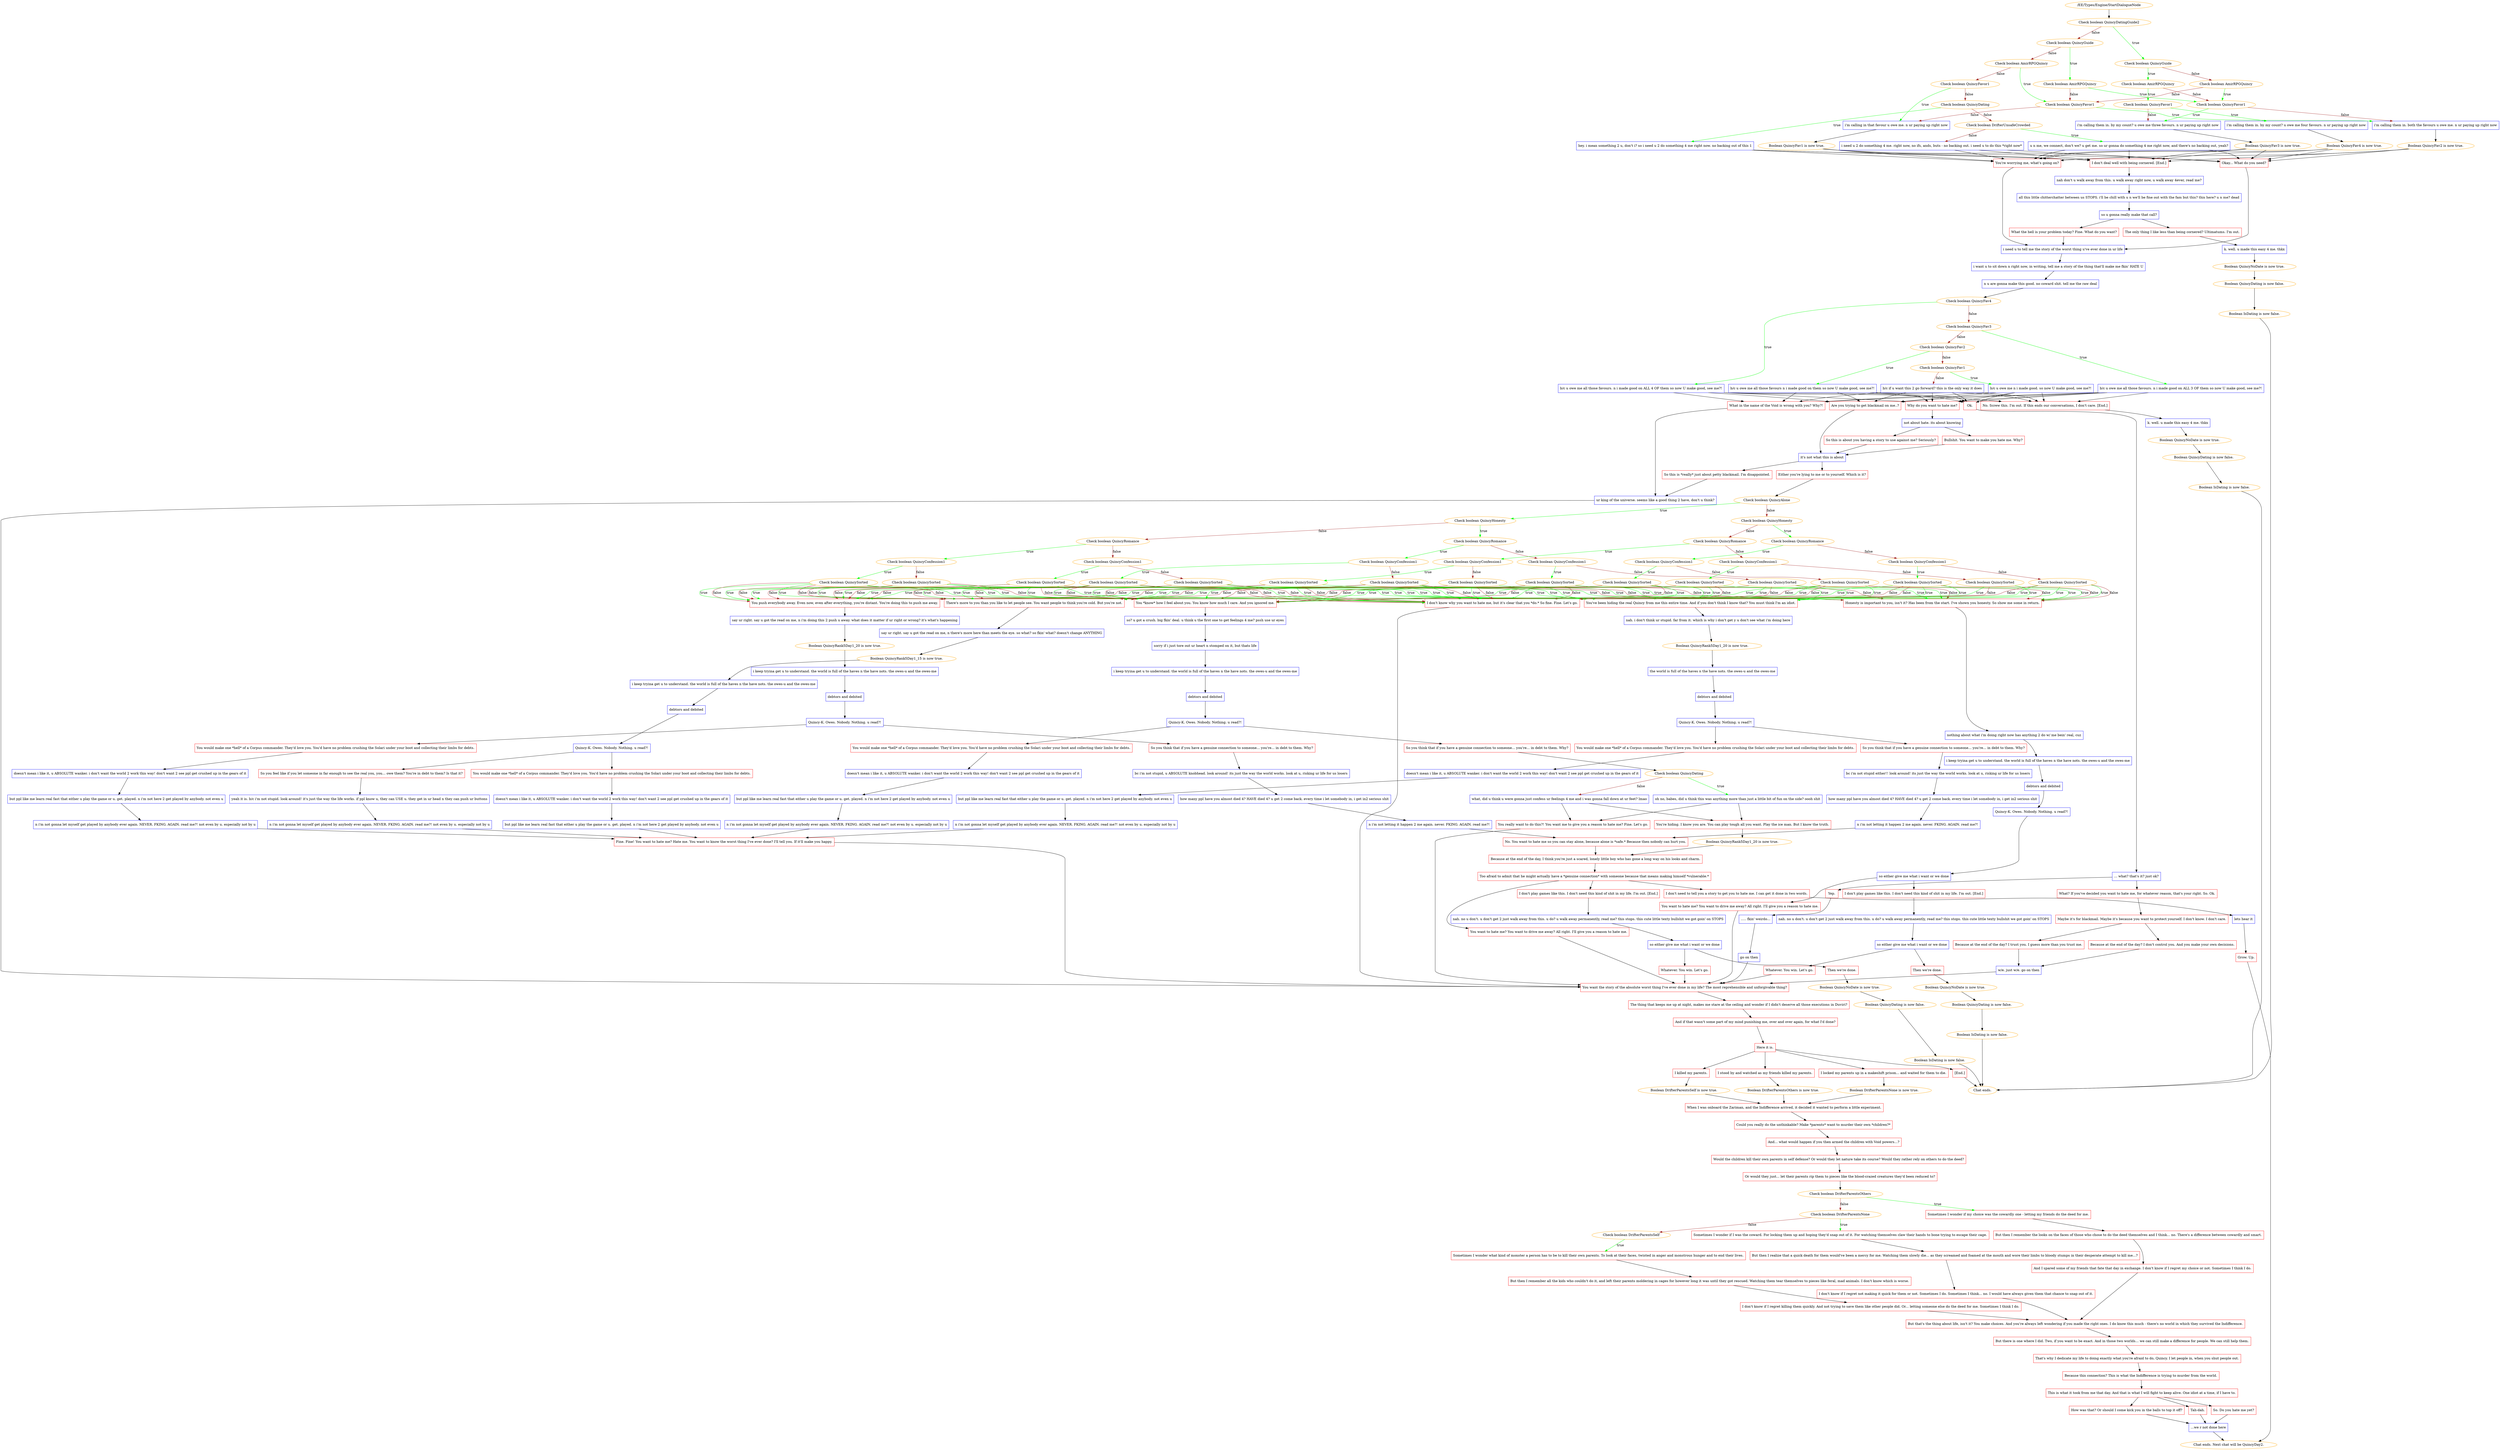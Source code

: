 digraph {
	2762 [label="/EE/Types/Engine/StartDialogueNode",color=orange];
		2762 -> 2763;
	2763 [label="Check boolean QuincyDatingGuide2",color=orange];
		2763 -> 2764 [label=true,color=green];
		2763 -> 2765 [label=false,color=brown];
	2764 [label="Check boolean QuincyGuide",color=orange];
		2764 -> 2766 [label=true,color=green];
		2764 -> 2770 [label=false,color=brown];
	2765 [label="Check boolean QuincyGuide",color=orange];
		2765 -> 2768 [label=true,color=green];
		2765 -> 2776 [label=false,color=brown];
	2766 [label="Check boolean AmirRPGQuincy",color=orange];
		2766 -> 2767 [label=true,color=green];
		2766 -> 2771 [label=false,color=brown];
	2770 [label="Check boolean AmirRPGQuincy",color=orange];
		2770 -> 2771 [label=true,color=green];
		2770 -> 2769 [label=false,color=brown];
	2768 [label="Check boolean AmirRPGQuincy",color=orange];
		2768 -> 2771 [label=true,color=green];
		2768 -> 2769 [label=false,color=brown];
	2776 [label="Check boolean AmirRPGQuincy",color=orange];
		2776 -> 2769 [label=true,color=green];
		2776 -> 2777 [label=false,color=brown];
	2767 [label="Check boolean QuincyFavor1",color=orange];
		2767 -> 2772 [label=true,color=green];
		2767 -> 2773 [label=false,color=brown];
	2771 [label="Check boolean QuincyFavor1",color=orange];
		2771 -> 2773 [label=true,color=green];
		2771 -> 2774 [label=false,color=brown];
	2769 [label="Check boolean QuincyFavor1",color=orange];
		2769 -> 2774 [label=true,color=green];
		2769 -> 2775 [label=false,color=brown];
	2777 [label="Check boolean QuincyFavor1",color=orange];
		2777 -> 2775 [label=true,color=green];
		2777 -> 2778 [label=false,color=brown];
	2772 [label="i'm calling them in. by my count? u owe me four favours. n ur paying up right now",shape=box,color=blue];
		2772 -> 2783;
	2773 [label="i'm calling them in. by my count? u owe me three favours. n ur paying up right now",shape=box,color=blue];
		2773 -> 2784;
	2774 [label="i'm calling them in. both the favours u owe me. n ur paying up right now",shape=box,color=blue];
		2774 -> 2785;
	2775 [label="i'm calling in that favour u owe me. n ur paying up right now",shape=box,color=blue];
		2775 -> 2786;
	2778 [label="Check boolean QuincyDating",color=orange];
		2778 -> 2780 [label=true,color=green];
		2778 -> 2779 [label=false,color=brown];
	2783 [label="Boolean QuincyFav4 is now true.",color=orange];
		2783 -> 2787;
		2783 -> 2788;
		2783 -> 2789;
	2784 [label="Boolean QuincyFav3 is now true.",color=orange];
		2784 -> 2787;
		2784 -> 2788;
		2784 -> 2789;
	2785 [label="Boolean QuincyFav2 is now true.",color=orange];
		2785 -> 2787;
		2785 -> 2788;
		2785 -> 2789;
	2786 [label="Boolean QuincyFav1 is now true.",color=orange];
		2786 -> 2787;
		2786 -> 2788;
		2786 -> 2789;
	2780 [label="hey. i mean something 2 u, don't i? so i need u 2 do something 4 me right now. no backing out of this 1",shape=box,color=blue];
		2780 -> 2787;
		2780 -> 2788;
		2780 -> 2789;
	2779 [label="Check boolean DrifterUnsafeCrowded",color=orange];
		2779 -> 2781 [label=true,color=green];
		2779 -> 2782 [label=false,color=brown];
	2787 [label="You're worrying me, what's going on?",shape=box,color=red];
		2787 -> 2800;
	2788 [label="Okay... What do you need?",shape=box,color=red];
		2788 -> 2800;
	2789 [label="I don't deal well with being cornered. [End.]",shape=box,color=red];
		2789 -> 2790;
	2781 [label="u n me, we connect, don't we? u get me. so ur gonna do something 4 me right now, and there's no backing out, yeah?",shape=box,color=blue];
		2781 -> 2787;
		2781 -> 2788;
		2781 -> 2789;
	2782 [label="i need u 2 do something 4 me. right now, no ifs, ands, buts - no backing out. i need u to do this *right now*",shape=box,color=blue];
		2782 -> 2787;
		2782 -> 2788;
		2782 -> 2789;
	2800 [label="i need u to tell me the story of the worst thing u've ever done in ur life",shape=box,color=blue];
		2800 -> 2801;
	2790 [label="nah don't u walk away from this. u walk away right now, u walk away 4ever, read me?",shape=box,color=blue];
		2790 -> 2792;
	2801 [label="i want u to sit down n right now, in writing, tell me a story of the thing that'll make me fkin' HATE U",shape=box,color=blue];
		2801 -> 2802;
	2792 [label="all this little chitterchatter between us STOPS. i'll be chill with u n we'll be fine out with the fam but this? this here? u n me? dead",shape=box,color=blue];
		2792 -> 2791;
	2802 [label="n u are gonna make this good. no coward shit. tell me the raw deal",shape=box,color=blue];
		2802 -> 2803;
	2791 [label="so u gonna really make that call?",shape=box,color=blue];
		2791 -> 2793;
		2791 -> 2794;
	2803 [label="Check boolean QuincyFav4",color=orange];
		2803 -> 2807 [label=true,color=green];
		2803 -> 2804 [label=false,color=brown];
	2793 [label="What the hell is your problem today? Fine. What do you want?",shape=box,color=red];
		2793 -> 2800;
	2794 [label="The only thing I like less than being cornered? Ultimatums. I'm out.",shape=box,color=red];
		2794 -> 2795;
	2807 [label="b/c u owe me all those favours. n i made good on ALL 4 OF them so now U make good, see me?!",shape=box,color=blue];
		2807 -> 2812;
		2807 -> 2813;
		2807 -> 2814;
		2807 -> 2815;
		2807 -> 2816;
	2804 [label="Check boolean QuincyFav3",color=orange];
		2804 -> 2808 [label=true,color=green];
		2804 -> 2805 [label=false,color=brown];
	2795 [label="k. well. u made this easy 4 me. thkx",shape=box,color=blue];
		2795 -> 2796;
	2812 [label="Why do you want to hate me?",shape=box,color=red];
		2812 -> 2817;
	2813 [label="Are you trying to get blackmail on me..?",shape=box,color=red];
		2813 -> 2838;
	2814 [label="What in the name of the Void is wrong with you? Why?!",shape=box,color=red];
		2814 -> 2831;
	2815 [label="Ok.",shape=box,color=red];
		2815 -> 2820;
	2816 [label="No. Screw this. I'm out. If this ends our conversations, I don't care. [End.]",shape=box,color=red];
		2816 -> 2821;
	2808 [label="b/c u owe me all those favours. n i made good on ALL 3 OF them so now U make good, see me?!",shape=box,color=blue];
		2808 -> 2812;
		2808 -> 2813;
		2808 -> 2814;
		2808 -> 2815;
		2808 -> 2816;
	2805 [label="Check boolean QuincyFav2",color=orange];
		2805 -> 2809 [label=true,color=green];
		2805 -> 2806 [label=false,color=brown];
	2796 [label="Boolean QuincyNoDate is now true.",color=orange];
		2796 -> 2797;
	2817 [label="not about hate. its about knowing",shape=box,color=blue];
		2817 -> 2818;
		2817 -> 2819;
	2838 [label="it's not what this is about",shape=box,color=blue];
		2838 -> 2839;
		2838 -> 2840;
	2831 [label="ur king of the universe. seems like a good thing 2 have, don't u think?",shape=box,color=blue];
		2831 -> 2958;
	2820 [label="... what? that's it? just ok?",shape=box,color=blue];
		2820 -> 2827;
		2820 -> 2826;
	2821 [label="k. well. u made this easy 4 me. thkx",shape=box,color=blue];
		2821 -> 2823;
	2809 [label="b/c u owe me all those favours n i made good on them so now U make good, see me?!",shape=box,color=blue];
		2809 -> 2812;
		2809 -> 2813;
		2809 -> 2814;
		2809 -> 2815;
		2809 -> 2816;
	2806 [label="Check boolean QuincyFav1",color=orange];
		2806 -> 2810 [label=true,color=green];
		2806 -> 2811 [label=false,color=brown];
	2797 [label="Boolean QuincyDating is now false.",color=orange];
		2797 -> 2798;
	2818 [label="Bullshit. You want to make you hate me. Why?",shape=box,color=red];
		2818 -> 2838;
	2819 [label="So this is about you having a story to use against me? Seriously?",shape=box,color=red];
		2819 -> 2838;
	2839 [label="Either you're lying to me or to yourself. Which is it?",shape=box,color=red];
		2839 -> 2841;
	2840 [label="So this is *really* just about petty blackmail. I'm disappointed.",shape=box,color=red];
		2840 -> 2831;
	2958 [label="You want the story of the absolute worst thing I've ever done in my life? The most reprehensible and unforgivable thing?",shape=box,color=red];
		2958 -> 2965;
	2827 [label="What? If you've decided you want to hate me, for whatever reason, that's your right. So. Ok.",shape=box,color=red];
		2827 -> 2833;
	2826 [label="Yep.",shape=box,color=red];
		2826 -> 2828;
	2823 [label="Boolean QuincyNoDate is now true.",color=orange];
		2823 -> 2822;
	2810 [label="b/c u owe me n i made good. so now U make good, see me?!",shape=box,color=blue];
		2810 -> 2812;
		2810 -> 2813;
		2810 -> 2814;
		2810 -> 2815;
		2810 -> 2816;
	2811 [label="b/c if u want this 2 go forward? this is the only way it does",shape=box,color=blue];
		2811 -> 2812;
		2811 -> 2813;
		2811 -> 2814;
		2811 -> 2815;
		2811 -> 2816;
	2798 [label="Boolean IsDating is now false.",color=orange];
		2798 -> "Chat ends.";
	2841 [label="Check boolean QuincyAlone",color=orange];
		2841 -> 2842 [label=true,color=green];
		2841 -> 2877 [label=false,color=brown];
	2965 [label="The thing that keeps me up at night, makes me stare at the ceiling and wonder if I didn't deserve all those executions in Duviri?",shape=box,color=red];
		2965 -> 2964;
	2833 [label="Maybe it's for blackmail. Maybe it's because you want to protect yourself. I don't know. I don't care.",shape=box,color=red];
		2833 -> 2834;
		2833 -> 2835;
	2828 [label="..... fkin' weirdo...",shape=box,color=blue];
		2828 -> 2830;
	2822 [label="Boolean QuincyDating is now false.",color=orange];
		2822 -> 2824;
	"Chat ends." [color=orange];
	2842 [label="Check boolean QuincyHonesty",color=orange];
		2842 -> 2843 [label=true,color=green];
		2842 -> 2869 [label=false,color=brown];
	2877 [label="Check boolean QuincyHonesty",color=orange];
		2877 -> 2873 [label=true,color=green];
		2877 -> 2875 [label=false,color=brown];
	2964 [label="And if that wasn't some part of my mind punishing me, over and over again, for what I'd done?",shape=box,color=red];
		2964 -> 2963;
	2834 [label="Because at the end of the day? I don't control you. And you make your own decisions.",shape=box,color=red];
		2834 -> 2832;
	2835 [label="Because at the end of the day? I trust you. I guess more than you trust me.",shape=box,color=red];
		2835 -> 2832;
	2830 [label="go on then",shape=box,color=blue];
		2830 -> 2958;
	2824 [label="Boolean IsDating is now false.",color=orange];
		2824 -> "Chat ends.";
	2843 [label="Check boolean QuincyRomance",color=orange];
		2843 -> 2844 [label=true,color=green];
		2843 -> 2867 [label=false,color=brown];
	2869 [label="Check boolean QuincyRomance",color=orange];
		2869 -> 2868 [label=true,color=green];
		2869 -> 2870 [label=false,color=brown];
	2873 [label="Check boolean QuincyRomance",color=orange];
		2873 -> 2871 [label=true,color=green];
		2873 -> 2872 [label=false,color=brown];
	2875 [label="Check boolean QuincyRomance",color=orange];
		2875 -> 2874 [label=true,color=green];
		2875 -> 2876 [label=false,color=brown];
	2963 [label="Here it is.",shape=box,color=red];
		2963 -> 2968;
		2963 -> 2967;
		2963 -> 2966;
		2963 -> 2969;
	2832 [label="w/e. just w/e. go on then",shape=box,color=blue];
		2832 -> 2958;
	"Chat ends." [color=orange];
	2844 [label="Check boolean QuincyConfession1",color=orange];
		2844 -> 2845 [label=true,color=green];
		2844 -> 2852 [label=false,color=brown];
	2867 [label="Check boolean QuincyConfession1",color=orange];
		2867 -> 2853 [label=true,color=green];
		2867 -> 2854 [label=false,color=brown];
	2868 [label="Check boolean QuincyConfession1",color=orange];
		2868 -> 2856 [label=true,color=green];
		2868 -> 2855 [label=false,color=brown];
	2870 [label="Check boolean QuincyConfession1",color=orange];
		2870 -> 2858 [label=true,color=green];
		2870 -> 2857 [label=false,color=brown];
	2871 [label="Check boolean QuincyConfession1",color=orange];
		2871 -> 2859 [label=true,color=green];
		2871 -> 2860 [label=false,color=brown];
	2872 [label="Check boolean QuincyConfession1",color=orange];
		2872 -> 2862 [label=true,color=green];
		2872 -> 2861 [label=false,color=brown];
	2874 [label="Check boolean QuincyConfession1",color=orange];
		2874 -> 2863 [label=true,color=green];
		2874 -> 2864 [label=false,color=brown];
	2876 [label="Check boolean QuincyConfession1",color=orange];
		2876 -> 2865 [label=true,color=green];
		2876 -> 2866 [label=false,color=brown];
	2968 [label="I stood by and watched as my friends killed my parents.",shape=box,color=red];
		2968 -> 2971;
	2967 [label="I locked my parents up in a makeshift prison... and waited for them to die.",shape=box,color=red];
		2967 -> 2973;
	2966 [label="I killed my parents.",shape=box,color=red];
		2966 -> 2974;
	2969 [label="[End.]",shape=box,color=red];
		2969 -> "Chat ends.";
	2845 [label="Check boolean QuincySorted",color=orange];
		2845 -> 2846 [label=true,color=green];
		2845 -> 2847 [label=true,color=green];
		2845 -> 2848 [label=true,color=green];
		2845 -> 2849 [label=true,color=green];
		2845 -> 2850 [label=true,color=green];
		2845 -> 2846 [label=false,color=brown];
		2845 -> 2847 [label=false,color=brown];
		2845 -> 2848 [label=false,color=brown];
		2845 -> 2849 [label=false,color=brown];
		2845 -> 2851 [label=false,color=brown];
	2852 [label="Check boolean QuincySorted",color=orange];
		2852 -> 2846 [label=true,color=green];
		2852 -> 2847 [label=true,color=green];
		2852 -> 2848 [label=true,color=green];
		2852 -> 2850 [label=true,color=green];
		2852 -> 2851 [label=true,color=green];
		2852 -> 2846 [label=false,color=brown];
		2852 -> 2847 [label=false,color=brown];
		2852 -> 2848 [label=false,color=brown];
		2852 -> 2851 [label=false,color=brown];
	2853 [label="Check boolean QuincySorted",color=orange];
		2853 -> 2846 [label=true,color=green];
		2853 -> 2847 [label=true,color=green];
		2853 -> 2849 [label=true,color=green];
		2853 -> 2850 [label=true,color=green];
		2853 -> 2851 [label=true,color=green];
		2853 -> 2846 [label=false,color=brown];
		2853 -> 2847 [label=false,color=brown];
		2853 -> 2849 [label=false,color=brown];
		2853 -> 2851 [label=false,color=brown];
	2854 [label="Check boolean QuincySorted",color=orange];
		2854 -> 2846 [label=true,color=green];
		2854 -> 2847 [label=true,color=green];
		2854 -> 2850 [label=true,color=green];
		2854 -> 2851 [label=true,color=green];
		2854 -> 2846 [label=false,color=brown];
		2854 -> 2847 [label=false,color=brown];
		2854 -> 2851 [label=false,color=brown];
	2856 [label="Check boolean QuincySorted",color=orange];
		2856 -> 2846 [label=true,color=green];
		2856 -> 2848 [label=true,color=green];
		2856 -> 2849 [label=true,color=green];
		2856 -> 2850 [label=true,color=green];
		2856 -> 2851 [label=true,color=green];
		2856 -> 2846 [label=false,color=brown];
		2856 -> 2848 [label=false,color=brown];
		2856 -> 2849 [label=false,color=brown];
	2855 [label="Check boolean QuincySorted",color=orange];
		2855 -> 2846 [label=true,color=green];
		2855 -> 2848 [label=true,color=green];
		2855 -> 2850 [label=true,color=green];
		2855 -> 2851 [label=true,color=green];
		2855 -> 2846 [label=false,color=brown];
		2855 -> 2848 [label=false,color=brown];
		2855 -> 2851 [label=false,color=brown];
	2858 [label="Check boolean QuincySorted",color=orange];
		2858 -> 2846 [label=true,color=green];
		2858 -> 2849 [label=true,color=green];
		2858 -> 2850 [label=true,color=green];
		2858 -> 2851 [label=true,color=green];
		2858 -> 2846 [label=false,color=brown];
		2858 -> 2849 [label=false,color=brown];
		2858 -> 2851 [label=false,color=brown];
	2857 [label="Check boolean QuincySorted",color=orange];
		2857 -> 2846 [label=true,color=green];
		2857 -> 2850 [label=true,color=green];
		2857 -> 2851 [label=true,color=green];
		2857 -> 2846 [label=false,color=brown];
		2857 -> 2851 [label=false,color=brown];
	2859 [label="Check boolean QuincySorted",color=orange];
		2859 -> 2847 [label=true,color=green];
		2859 -> 2848 [label=true,color=green];
		2859 -> 2849 [label=true,color=green];
		2859 -> 2850 [label=true,color=green];
		2859 -> 2851 [label=true,color=green];
		2859 -> 2847 [label=false,color=brown];
		2859 -> 2848 [label=false,color=brown];
		2859 -> 2849 [label=false,color=brown];
		2859 -> 2851 [label=false,color=brown];
	2860 [label="Check boolean QuincySorted",color=orange];
		2860 -> 2847 [label=true,color=green];
		2860 -> 2848 [label=true,color=green];
		2860 -> 2850 [label=true,color=green];
		2860 -> 2851 [label=true,color=green];
		2860 -> 2847 [label=false,color=brown];
		2860 -> 2848 [label=false,color=brown];
		2860 -> 2851 [label=false,color=brown];
	2862 [label="Check boolean QuincySorted",color=orange];
		2862 -> 2847 [label=true,color=green];
		2862 -> 2849 [label=true,color=green];
		2862 -> 2850 [label=true,color=green];
		2862 -> 2851 [label=true,color=green];
		2862 -> 2847 [label=false,color=brown];
		2862 -> 2849 [label=false,color=brown];
		2862 -> 2851 [label=false,color=brown];
	2861 [label="Check boolean QuincySorted",color=orange];
		2861 -> 2847 [label=true,color=green];
		2861 -> 2850 [label=true,color=green];
		2861 -> 2851 [label=true,color=green];
		2861 -> 2847 [label=false,color=brown];
		2861 -> 2851 [label=false,color=brown];
	2863 [label="Check boolean QuincySorted",color=orange];
		2863 -> 2848 [label=true,color=green];
		2863 -> 2849 [label=true,color=green];
		2863 -> 2850 [label=true,color=green];
		2863 -> 2851 [label=true,color=green];
		2863 -> 2848 [label=false,color=brown];
		2863 -> 2849 [label=false,color=brown];
		2863 -> 2851 [label=false,color=brown];
	2864 [label="Check boolean QuincySorted",color=orange];
		2864 -> 2848 [label=true,color=green];
		2864 -> 2850 [label=true,color=green];
		2864 -> 2851 [label=true,color=green];
		2864 -> 2848 [label=false,color=brown];
		2864 -> 2851 [label=false,color=brown];
	2865 [label="Check boolean QuincySorted",color=orange];
		2865 -> 2849 [label=true,color=green];
		2865 -> 2850 [label=true,color=green];
		2865 -> 2851 [label=true,color=green];
		2865 -> 2849 [label=false,color=brown];
		2865 -> 2851 [label=false,color=brown];
	2866 [label="Check boolean QuincySorted",color=orange];
		2866 -> 2850 [label=true,color=green];
		2866 -> 2851 [label=true,color=green];
		2866 -> 2851 [label=false,color=brown];
	2971 [label="Boolean DrifterParentsOthers is now true.",color=orange];
		2971 -> 2972;
	2973 [label="Boolean DrifterParentsNone is now true.",color=orange];
		2973 -> 2972;
	2974 [label="Boolean DrifterParentsSelf is now true.",color=orange];
		2974 -> 2972;
	"Chat ends." [color=orange];
	2846 [label="You push everybody away. Even now, even after everything, you're distant. You're doing this to push me away.",shape=box,color=red];
		2846 -> 2878;
	2847 [label="Honesty is important to you, isn't it? Has been from the start. I've shown you honesty. So show me some in return.",shape=box,color=red];
		2847 -> 2894;
	2848 [label="There's more to you than you like to let people see. You want people to think you're cold. But you're not.",shape=box,color=red];
		2848 -> 2909;
	2849 [label="You *know* how I feel about you. You know how much I care. And you ignored me.",shape=box,color=red];
		2849 -> 2922;
	2850 [label="You've been hiding the real Quincy from me this entire time. And if you don't think I know that? You must think I'm an idiot.",shape=box,color=red];
		2850 -> 2936;
	2851 [label="I don't know why you want to hate me, but it's clear that you *do.* So fine. Fine. Let's go.",shape=box,color=red];
		2851 -> 2958;
	2972 [label="When I was onboard the Zariman, and the Indifference arrived, it decided it wanted to perform a little experiment.",shape=box,color=red];
		2972 -> 2975;
	2878 [label="say ur right. say u got the read on me, n i'm doing this 2 push u away. what does it matter if ur right or wrong? it's what's happening",shape=box,color=blue];
		2878 -> 2879;
	2894 [label="nothing about what i'm doing right now has anything 2 do w/ me bein' real, cuz",shape=box,color=blue];
		2894 -> 2895;
	2909 [label="say ur right. say u got the read on me, n there's more here than meets the eye. so what? so fkin' what? doesn't change ANYTHING",shape=box,color=blue];
		2909 -> 2910;
	2922 [label="so? u got a crush. big fkin' deal. u think u the first one to get feelings 4 me? pssh use ur eyes",shape=box,color=blue];
		2922 -> 2923;
	2936 [label="nah. i don't think ur stupid. far from it. which is why i don't get y u don't see what i'm doing here",shape=box,color=blue];
		2936 -> 2937;
	2975 [label="Could you really do the unthinkable? Make *parents* want to murder their own *children?*",shape=box,color=red];
		2975 -> 2976;
	2879 [label="Boolean QuincyRank5Day1_20 is now true.",color=orange];
		2879 -> 2882;
	2895 [label="i keep tryina get u to understand. the world is full of the haves n the have nots. the owes-u and the owes-me",shape=box,color=blue];
		2895 -> 2896;
	2910 [label="Boolean QuincyRank5Day1_15 is now true.",color=orange];
		2910 -> 2913;
	2923 [label="sorry if i just tore out ur heart n stomped on it, but thats life",shape=box,color=blue];
		2923 -> 2924;
	2937 [label="Boolean QuincyRank5Day1_20 is now true.",color=orange];
		2937 -> 2935;
	2976 [label="And... what would happen if you then armed the children with Void powers...?",shape=box,color=red];
		2976 -> 2977;
	2882 [label="i keep tryina get u to understand. the world is full of the haves n the have nots. the owes-u and the owes-me",shape=box,color=blue];
		2882 -> 2881;
	2896 [label="debtors and debited",shape=box,color=blue];
		2896 -> 2897;
	2913 [label="i keep tryina get u to understand. the world is full of the haves n the have nots. the owes-u and the owes-me",shape=box,color=blue];
		2913 -> 2912;
	2924 [label="i keep tryina get u to understand. the world is full of the haves n the have nots. the owes-u and the owes-me",shape=box,color=blue];
		2924 -> 2925;
	2935 [label="the world is full of the haves n the have nots. the owes-u and the owes-me",shape=box,color=blue];
		2935 -> 2934;
	2977 [label="Would the children kill their own parents in self defense? Or would they let nature take its course? Would they rather rely on others to do the deed?",shape=box,color=red];
		2977 -> 2978;
	2881 [label="debtors and debited",shape=box,color=blue];
		2881 -> 2880;
	2897 [label="Quincy-K. Owes. Nobody. Nothing. u read?!",shape=box,color=blue];
		2897 -> 2898;
	2912 [label="debtors and debited",shape=box,color=blue];
		2912 -> 2911;
	2925 [label="debtors and debited",shape=box,color=blue];
		2925 -> 2921;
	2934 [label="debtors and debited",shape=box,color=blue];
		2934 -> 2938;
	2978 [label="Or would they just... let their parents rip them to pieces like the blood-crazed creatures they'd been reduced to?",shape=box,color=red];
		2978 -> 2979;
	2880 [label="Quincy-K. Owes. Nobody. Nothing. u read?!",shape=box,color=blue];
		2880 -> 2884;
		2880 -> 2885;
	2898 [label="so either give me what i want or we done",shape=box,color=blue];
		2898 -> 2899;
		2898 -> 2900;
	2911 [label="Quincy-K. Owes. Nobody. Nothing. u read?!",shape=box,color=blue];
		2911 -> 2915;
		2911 -> 2916;
	2921 [label="Quincy-K. Owes. Nobody. Nothing. u read?!",shape=box,color=blue];
		2921 -> 2928;
		2921 -> 2927;
	2938 [label="Quincy-K. Owes. Nobody. Nothing. u read?!",shape=box,color=blue];
		2938 -> 2940;
		2938 -> 2939;
	2979 [label="Check boolean DrifterParentsOthers",color=orange];
		2979 -> 2984 [label=true,color=green];
		2979 -> 2980 [label=false,color=brown];
	2884 [label="So you think that if you have a genuine connection to someone... you're... in debt to them. Why?",shape=box,color=red];
		2884 -> 2883;
	2885 [label="You would make one *hell* of a Corpus commander. They'd love you. You'd have no problem crushing the Solari under your boot and collecting their limbs for debts.",shape=box,color=red];
		2885 -> 2888;
	2899 [label="I don't play games like this. I don't need this kind of shit in my life. I'm out. [End.]",shape=box,color=red];
		2899 -> 2901;
	2900 [label="You want to hate me? You want to drive me away? All right. I'll give you a reason to hate me.",shape=box,color=red];
		2900 -> 2958;
	2915 [label="So you feel like if you let someone in far enough to see the real you, you... owe them? You're in debt to them? Is that it?",shape=box,color=red];
		2915 -> 2914;
	2916 [label="You would make one *hell* of a Corpus commander. They'd love you. You'd have no problem crushing the Solari under your boot and collecting their limbs for debts.",shape=box,color=red];
		2916 -> 2919;
	2928 [label="So you think that if you have a genuine connection to someone... you're... in debt to them. Why?",shape=box,color=red];
		2928 -> 2926;
	2927 [label="You would make one *hell* of a Corpus commander. They'd love you. You'd have no problem crushing the Solari under your boot and collecting their limbs for debts.",shape=box,color=red];
		2927 -> 2933;
	2940 [label="So you think that if you have a genuine connection to someone... you're... in debt to them. Why?",shape=box,color=red];
		2940 -> 2943;
	2939 [label="You would make one *hell* of a Corpus commander. They'd love you. You'd have no problem crushing the Solari under your boot and collecting their limbs for debts.",shape=box,color=red];
		2939 -> 2944;
	2984 [label="Sometimes I wonder if my choice was the cowardly one - letting my friends do the deed for me.",shape=box,color=red];
		2984 -> 2983;
	2980 [label="Check boolean DrifterParentsNone",color=orange];
		2980 -> 2987 [label=true,color=green];
		2980 -> 2981 [label=false,color=brown];
	2883 [label="bc i'm not stupid, u ABSOLUTE knobhead. look around! its just the way the world works. look at u, risking ur life for us losers",shape=box,color=blue];
		2883 -> 2886;
	2888 [label="doesn't mean i like it, u ABSOLUTE wanker. i don't want the world 2 work this way! don't want 2 see ppl get crushed up in the gears of it",shape=box,color=blue];
		2888 -> 2887;
	2901 [label="nah. no u don't. u don't get 2 just walk away from this. u do? u walk away permanently, read me? this stops. this cute little texty bullshit we got goin' on STOPS",shape=box,color=blue];
		2901 -> 2902;
	2914 [label="yeah it is. b/c i'm not stupid. look around! it's just the way the life works. if ppl know u, they can USE u. they get in ur head n they can push ur buttons",shape=box,color=blue];
		2914 -> 2920;
	2919 [label="doesn't mean i like it, u ABSOLUTE wanker. i don't want the world 2 work this way! don't want 2 see ppl get crushed up in the gears of it",shape=box,color=blue];
		2919 -> 2918;
	2926 [label="Check boolean QuincyDating",color=orange];
		2926 -> 2929 [label=true,color=green];
		2926 -> 2930 [label=false,color=brown];
	2933 [label="doesn't mean i like it, u ABSOLUTE wanker. i don't want the world 2 work this way! don't want 2 see ppl get crushed up in the gears of it",shape=box,color=blue];
		2933 -> 2932;
	2943 [label="bc i'm not stupid either!! look around! its just the way the world works. look at u, risking ur life for us losers",shape=box,color=blue];
		2943 -> 2942;
	2944 [label="doesn't mean i like it, u ABSOLUTE wanker. i don't want the world 2 work this way! don't want 2 see ppl get crushed up in the gears of it",shape=box,color=blue];
		2944 -> 2945;
	2983 [label="But then I remember the looks on the faces of those who chose to do the deed themselves and I think... no. There's a difference between cowardly and smart.",shape=box,color=red];
		2983 -> 2982;
	2987 [label="Sometimes I wonder if I was the coward. For locking them up and hoping they'd snap out of it. For watching themselves claw their hands to bone trying to escape their cage.",shape=box,color=red];
		2987 -> 2986;
	2981 [label="Check boolean DrifterParentsSelf",color=orange];
		2981 -> 2989 [label=true,color=green];
	2886 [label="how many ppl have you almost died 4? HAVE died 4? u get 2 come back. every time i let somebody in, i get in2 serious shit",shape=box,color=blue];
		2886 -> 2890;
	2887 [label="but ppl like me learn real fast that either u play the game or u. get. played. n i'm not here 2 get played by anybody. not even u",shape=box,color=blue];
		2887 -> 2889;
	2902 [label="so either give me what i want or we done",shape=box,color=blue];
		2902 -> 2903;
		2902 -> 2904;
	2920 [label="n i'm not gonna let myself get played by anybody ever again. NEVER. FKING. AGAIN. read me?! not even by u. especially not by u",shape=box,color=blue];
		2920 -> 2893;
	2918 [label="but ppl like me learn real fast that either u play the game or u. get. played. n i'm not here 2 get played by anybody. not even u",shape=box,color=blue];
		2918 -> 2893;
	2929 [label="oh no, babes, did u think this was anything more than just a little bit of fun on the side? oooh shit",shape=box,color=blue];
		2929 -> 2829;
		2929 -> 2836;
	2930 [label="what, did u think u were gonna just confess ur feelings 4 me and i was gonna fall down at ur feet? lmao",shape=box,color=blue];
		2930 -> 2829;
		2930 -> 2836;
	2932 [label="but ppl like me learn real fast that either u play the game or u. get. played. n i'm not here 2 get played by anybody. not even u",shape=box,color=blue];
		2932 -> 2931;
	2942 [label="how many ppl have you almost died 4? HAVE died 4? u get 2 come back. every time i let somebody in, i get in2 serious shit",shape=box,color=blue];
		2942 -> 2941;
	2945 [label="but ppl like me learn real fast that either u play the game or u. get. played. n i'm not here 2 get played by anybody. not even u",shape=box,color=blue];
		2945 -> 2946;
	2982 [label="And I spared some of my friends that fate that day in exchange. I don't know if I regret my choice or not. Sometimes I think I do.",shape=box,color=red];
		2982 -> 2995;
	2986 [label="But then I realize that a quick death for them would've been a mercy for me. Watching them slowly die... as they screamed and foamed at the mouth and wore their limbs to bloody stumps in their desperate attempt to kill me...?",shape=box,color=red];
		2986 -> 2985;
	2989 [label="Sometimes I wonder what kind of monster a person has to be to kill their own parents. To look at their faces, twisted in anger and monstrous hunger and to end their lives.",shape=box,color=red];
		2989 -> 2988;
	2890 [label="n i'm not letting it happen 2 me again. never. FKING. AGAIN. read me?!",shape=box,color=blue];
		2890 -> 2891;
	2889 [label="n i'm not gonna let myself get played by anybody ever again. NEVER. FKING. AGAIN. read me?! not even by u. especially not by u",shape=box,color=blue];
		2889 -> 2893;
	2903 [label="Then we're done.",shape=box,color=red];
		2903 -> 2907;
	2904 [label="Whatever. You win. Let's go.",shape=box,color=red];
		2904 -> 2958;
	2893 [label="Fine. Fine! You want to hate me? Hate me. You want to know the worst thing I've ever done? I'll tell you. If it'll make you happy.",shape=box,color=red];
		2893 -> 2958;
	2829 [label="You're hiding. I know you are. You can play tough all you want. Play the ice man. But I know the truth.",shape=box,color=red];
		2829 -> 2837;
	2836 [label="You really want to do this?! You want me to give you a reason to hate me? Fine. Let's go.",shape=box,color=red];
		2836 -> 2958;
	2931 [label="n i'm not gonna let myself get played by anybody ever again. NEVER. FKING. AGAIN. read me?! not even by u. especially not by u",shape=box,color=blue];
		2931 -> 2893;
	2941 [label="n i'm not letting it happen 2 me again. never. FKING. AGAIN. read me?!",shape=box,color=blue];
		2941 -> 2891;
	2946 [label="n i'm not gonna let myself get played by anybody ever again. NEVER. FKING. AGAIN. read me?! not even by u. especially not by u",shape=box,color=blue];
		2946 -> 2893;
	2995 [label="But that's the thing about life, isn't it? You make choices. And you're always left wondering if you made the right ones. I do know this much - there's no world in which they survived the Indifference.",shape=box,color=red];
		2995 -> 2994;
	2985 [label="I don't know if I regret not making it quick for them or not. Sometimes I do. Sometimes I think... no. I would have always given them that chance to snap out of it.",shape=box,color=red];
		2985 -> 2995;
	2988 [label="But then I remember all the kids who couldn't do it, and left their parents moldering in cages for however long it was until they got rescued. Watching them tear themselves to pieces like feral, mad animals. I don't know which is worse.",shape=box,color=red];
		2988 -> 2990;
	2891 [label="No. You want to hate me so you can stay alone, because alone is *safe.* Because then nobody can hurt you.",shape=box,color=red];
		2891 -> 2892;
	2907 [label="Boolean QuincyNoDate is now true.",color=orange];
		2907 -> 2908;
	2837 [label="Boolean QuincyRank5Day1_20 is now true.",color=orange];
		2837 -> 2892;
	2994 [label="But there is one where I did. Two, if you want to be exact. And in those two worlds... we can still make a difference for people. We can still help them.",shape=box,color=red];
		2994 -> 2993;
	2990 [label="I don't know if I regret killing them quickly. And not trying to save them like other people did. Or... letting someone else do the deed for me. Sometimes I think I do.",shape=box,color=red];
		2990 -> 2995;
	2892 [label="Because at the end of the day, I think you're just a scared, lonely little boy who has gone a long way on his looks and charm.",shape=box,color=red];
		2892 -> 2947;
	2908 [label="Boolean QuincyDating is now false.",color=orange];
		2908 -> 2905;
	2993 [label="That's why I dedicate my life to doing exactly what you're afraid to do, Quincy. I let people in, when you shut people out.",shape=box,color=red];
		2993 -> 2992;
	2947 [label="Too afraid to admit that he might actually have a *genuine connection* with someone because that means making himself *vulnerable.*",shape=box,color=red];
		2947 -> 2948;
		2947 -> 2949;
		2947 -> 2950;
	2905 [label="Boolean IsDating is now false.",color=orange];
		2905 -> "Chat ends.";
	2992 [label="Because this connection? This is what the Indifference is trying to murder from the world.",shape=box,color=red];
		2992 -> 2991;
	2948 [label="I don't need to tell you a story to get you to hate me. I can get it done in two words.",shape=box,color=red];
		2948 -> 2951;
	2949 [label="I don't play games like this. I don't need this kind of shit in my life. I'm out. [End.]",shape=box,color=red];
		2949 -> 2952;
	2950 [label="You want to hate me? You want to drive me away? All right. I'll give you a reason to hate me.",shape=box,color=red];
		2950 -> 2958;
	"Chat ends." [color=orange];
	2991 [label="This is what it took from me that day. And that is what I will fight to keep alive. One idiot at a time, if I have to.",shape=box,color=red];
		2991 -> 2997;
		2991 -> 2998;
		2991 -> 2996;
	2951 [label="lets hear it",shape=box,color=blue];
		2951 -> 2954;
	2952 [label="nah. no u don't. u don't get 2 just walk away from this. u do? u walk away permanently, read me? this stops. this cute little texty bullshit we got goin' on STOPS",shape=box,color=blue];
		2952 -> 2953;
	2997 [label="So. Do you hate me yet?",shape=box,color=red];
		2997 -> 2999;
	2998 [label="How was that? Or should I come kick you in the balls to top it off?",shape=box,color=red];
		2998 -> 2999;
	2996 [label="Tah-dah.",shape=box,color=red];
		2996 -> 2999;
	2954 [label="Grow. Up.",shape=box,color=red];
		2954 -> "Chat ends. Next chat will be QuincyDay2.";
	2953 [label="so either give me what i want or we done",shape=box,color=blue];
		2953 -> 2956;
		2953 -> 2957;
	2999 [label="...we r not done here",shape=box,color=blue];
		2999 -> "Chat ends. Next chat will be QuincyDay2.";
	"Chat ends. Next chat will be QuincyDay2." [color=orange];
	2956 [label="Then we're done.",shape=box,color=red];
		2956 -> 2961;
	2957 [label="Whatever. You win. Let's go.",shape=box,color=red];
		2957 -> 2958;
	"Chat ends. Next chat will be QuincyDay2." [color=orange];
	2961 [label="Boolean QuincyNoDate is now true.",color=orange];
		2961 -> 2960;
	2960 [label="Boolean QuincyDating is now false.",color=orange];
		2960 -> 2959;
	2959 [label="Boolean IsDating is now false.",color=orange];
		2959 -> "Chat ends.";
	"Chat ends." [color=orange];
}